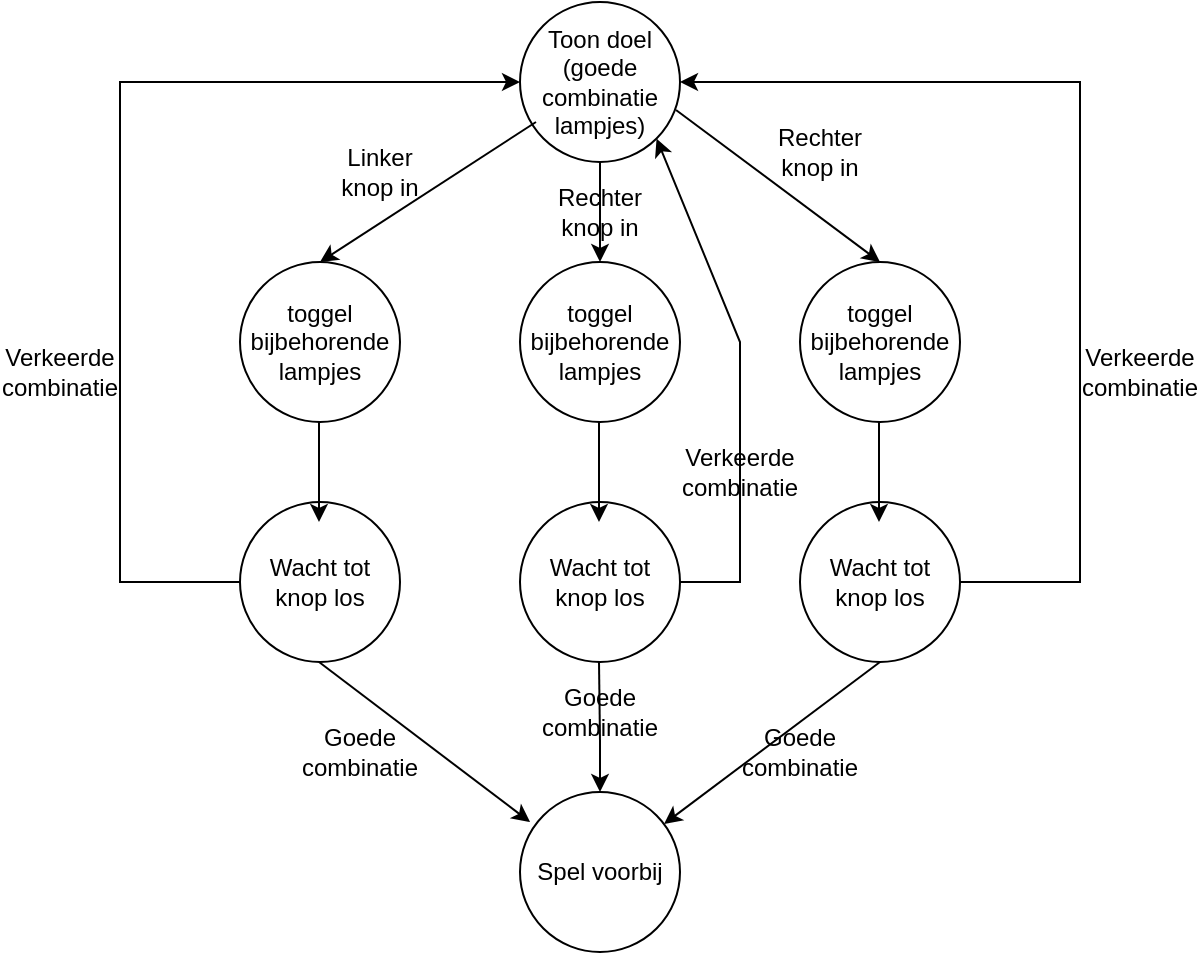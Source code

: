 <mxfile version="17.4.0" type="device"><diagram id="xibBpJumD8eRllp2r8OJ" name="Page-1"><mxGraphModel dx="830" dy="702" grid="1" gridSize="10" guides="1" tooltips="1" connect="1" arrows="1" fold="1" page="1" pageScale="1" pageWidth="827" pageHeight="1169" math="0" shadow="0"><root><mxCell id="0"/><mxCell id="1" parent="0"/><mxCell id="tDWB9Ygmnk80fs6iLhVZ-1" value="Toon doel (goede combinatie lampjes)" style="ellipse;whiteSpace=wrap;html=1;aspect=fixed;" vertex="1" parent="1"><mxGeometry x="320" y="150" width="80" height="80" as="geometry"/></mxCell><mxCell id="tDWB9Ygmnk80fs6iLhVZ-2" value="&lt;span&gt;toggel bijbehorende lampjes&lt;/span&gt;" style="ellipse;whiteSpace=wrap;html=1;aspect=fixed;" vertex="1" parent="1"><mxGeometry x="460" y="280" width="80" height="80" as="geometry"/></mxCell><mxCell id="tDWB9Ygmnk80fs6iLhVZ-3" value="toggel bijbehorende lampjes" style="ellipse;whiteSpace=wrap;html=1;aspect=fixed;" vertex="1" parent="1"><mxGeometry x="180" y="280" width="80" height="80" as="geometry"/></mxCell><mxCell id="tDWB9Ygmnk80fs6iLhVZ-4" value="&lt;span&gt;toggel bijbehorende lampjes&lt;/span&gt;" style="ellipse;whiteSpace=wrap;html=1;aspect=fixed;" vertex="1" parent="1"><mxGeometry x="320" y="280" width="80" height="80" as="geometry"/></mxCell><mxCell id="tDWB9Ygmnk80fs6iLhVZ-5" value="&lt;span&gt;Wacht tot knop los&lt;/span&gt;" style="ellipse;whiteSpace=wrap;html=1;aspect=fixed;" vertex="1" parent="1"><mxGeometry x="180" y="400" width="80" height="80" as="geometry"/></mxCell><mxCell id="tDWB9Ygmnk80fs6iLhVZ-6" value="&lt;span&gt;Wacht tot knop los&lt;/span&gt;" style="ellipse;whiteSpace=wrap;html=1;aspect=fixed;" vertex="1" parent="1"><mxGeometry x="320" y="400" width="80" height="80" as="geometry"/></mxCell><mxCell id="tDWB9Ygmnk80fs6iLhVZ-7" value="Wacht tot knop los" style="ellipse;whiteSpace=wrap;html=1;aspect=fixed;" vertex="1" parent="1"><mxGeometry x="460" y="400" width="80" height="80" as="geometry"/></mxCell><mxCell id="tDWB9Ygmnk80fs6iLhVZ-8" value="Spel voorbij" style="ellipse;whiteSpace=wrap;html=1;aspect=fixed;" vertex="1" parent="1"><mxGeometry x="320" y="545" width="80" height="80" as="geometry"/></mxCell><mxCell id="tDWB9Ygmnk80fs6iLhVZ-9" value="" style="endArrow=classic;html=1;rounded=0;exitX=0.5;exitY=1;exitDx=0;exitDy=0;entryX=0.5;entryY=0;entryDx=0;entryDy=0;" edge="1" parent="1" source="tDWB9Ygmnk80fs6iLhVZ-1" target="tDWB9Ygmnk80fs6iLhVZ-4"><mxGeometry width="50" height="50" relative="1" as="geometry"><mxPoint x="390" y="390" as="sourcePoint"/><mxPoint x="440" y="340" as="targetPoint"/></mxGeometry></mxCell><mxCell id="tDWB9Ygmnk80fs6iLhVZ-10" value="" style="endArrow=classic;html=1;rounded=0;exitX=0.5;exitY=1;exitDx=0;exitDy=0;entryX=0.5;entryY=0;entryDx=0;entryDy=0;" edge="1" parent="1"><mxGeometry width="50" height="50" relative="1" as="geometry"><mxPoint x="219.5" y="360" as="sourcePoint"/><mxPoint x="219.5" y="410" as="targetPoint"/></mxGeometry></mxCell><mxCell id="tDWB9Ygmnk80fs6iLhVZ-11" value="" style="endArrow=classic;html=1;rounded=0;exitX=0.5;exitY=1;exitDx=0;exitDy=0;entryX=0.5;entryY=0;entryDx=0;entryDy=0;" edge="1" parent="1"><mxGeometry width="50" height="50" relative="1" as="geometry"><mxPoint x="359.5" y="360" as="sourcePoint"/><mxPoint x="359.5" y="410" as="targetPoint"/></mxGeometry></mxCell><mxCell id="tDWB9Ygmnk80fs6iLhVZ-12" value="" style="endArrow=classic;html=1;rounded=0;exitX=0.5;exitY=1;exitDx=0;exitDy=0;entryX=0.5;entryY=0;entryDx=0;entryDy=0;" edge="1" parent="1"><mxGeometry width="50" height="50" relative="1" as="geometry"><mxPoint x="499.5" y="360" as="sourcePoint"/><mxPoint x="499.5" y="410" as="targetPoint"/></mxGeometry></mxCell><mxCell id="tDWB9Ygmnk80fs6iLhVZ-13" value="" style="endArrow=classic;html=1;rounded=0;exitX=0.5;exitY=1;exitDx=0;exitDy=0;entryX=0.063;entryY=0.188;entryDx=0;entryDy=0;entryPerimeter=0;" edge="1" parent="1" target="tDWB9Ygmnk80fs6iLhVZ-8"><mxGeometry width="50" height="50" relative="1" as="geometry"><mxPoint x="219.5" y="480" as="sourcePoint"/><mxPoint x="219.5" y="530" as="targetPoint"/></mxGeometry></mxCell><mxCell id="tDWB9Ygmnk80fs6iLhVZ-14" value="" style="endArrow=classic;html=1;rounded=0;exitX=0.5;exitY=1;exitDx=0;exitDy=0;entryX=0.5;entryY=0;entryDx=0;entryDy=0;startArrow=none;" edge="1" parent="1" target="tDWB9Ygmnk80fs6iLhVZ-8"><mxGeometry width="50" height="50" relative="1" as="geometry"><mxPoint x="360" y="520" as="sourcePoint"/><mxPoint x="359.5" y="530" as="targetPoint"/></mxGeometry></mxCell><mxCell id="tDWB9Ygmnk80fs6iLhVZ-15" value="" style="endArrow=classic;html=1;rounded=0;exitX=0.5;exitY=1;exitDx=0;exitDy=0;" edge="1" parent="1" source="tDWB9Ygmnk80fs6iLhVZ-7" target="tDWB9Ygmnk80fs6iLhVZ-8"><mxGeometry width="50" height="50" relative="1" as="geometry"><mxPoint x="529.5" y="390" as="sourcePoint"/><mxPoint x="529.5" y="440" as="targetPoint"/></mxGeometry></mxCell><mxCell id="tDWB9Ygmnk80fs6iLhVZ-16" value="" style="endArrow=classic;html=1;rounded=0;exitX=0.975;exitY=0.675;exitDx=0;exitDy=0;entryX=0.5;entryY=0;entryDx=0;entryDy=0;exitPerimeter=0;" edge="1" parent="1" source="tDWB9Ygmnk80fs6iLhVZ-1" target="tDWB9Ygmnk80fs6iLhVZ-2"><mxGeometry width="50" height="50" relative="1" as="geometry"><mxPoint x="540" y="210" as="sourcePoint"/><mxPoint x="432" y="291" as="targetPoint"/></mxGeometry></mxCell><mxCell id="tDWB9Ygmnk80fs6iLhVZ-17" value="" style="endArrow=classic;html=1;rounded=0;exitX=0.5;exitY=1;exitDx=0;exitDy=0;entryX=0.5;entryY=0;entryDx=0;entryDy=0;" edge="1" parent="1" target="tDWB9Ygmnk80fs6iLhVZ-3"><mxGeometry width="50" height="50" relative="1" as="geometry"><mxPoint x="328" y="210" as="sourcePoint"/><mxPoint x="220" y="291" as="targetPoint"/></mxGeometry></mxCell><mxCell id="tDWB9Ygmnk80fs6iLhVZ-18" value="Linker knop in" style="text;html=1;strokeColor=none;fillColor=none;align=center;verticalAlign=middle;whiteSpace=wrap;rounded=0;" vertex="1" parent="1"><mxGeometry x="220" y="220" width="60" height="30" as="geometry"/></mxCell><mxCell id="tDWB9Ygmnk80fs6iLhVZ-19" value="Rechter knop in" style="text;html=1;strokeColor=none;fillColor=none;align=center;verticalAlign=middle;whiteSpace=wrap;rounded=0;" vertex="1" parent="1"><mxGeometry x="330" y="240" width="60" height="30" as="geometry"/></mxCell><mxCell id="tDWB9Ygmnk80fs6iLhVZ-20" value="Rechter knop in" style="text;html=1;strokeColor=none;fillColor=none;align=center;verticalAlign=middle;whiteSpace=wrap;rounded=0;" vertex="1" parent="1"><mxGeometry x="440" y="210" width="60" height="30" as="geometry"/></mxCell><mxCell id="tDWB9Ygmnk80fs6iLhVZ-21" value="Goede combinatie" style="text;html=1;strokeColor=none;fillColor=none;align=center;verticalAlign=middle;whiteSpace=wrap;rounded=0;" vertex="1" parent="1"><mxGeometry x="210" y="510" width="60" height="30" as="geometry"/></mxCell><mxCell id="tDWB9Ygmnk80fs6iLhVZ-24" value="" style="endArrow=none;html=1;rounded=0;exitX=0.5;exitY=1;exitDx=0;exitDy=0;" edge="1" parent="1"><mxGeometry width="50" height="50" relative="1" as="geometry"><mxPoint x="359.5" y="480" as="sourcePoint"/><mxPoint x="360" y="520" as="targetPoint"/></mxGeometry></mxCell><mxCell id="tDWB9Ygmnk80fs6iLhVZ-25" value="Goede combinatie" style="text;html=1;strokeColor=none;fillColor=none;align=center;verticalAlign=middle;whiteSpace=wrap;rounded=0;" vertex="1" parent="1"><mxGeometry x="430" y="510" width="60" height="30" as="geometry"/></mxCell><mxCell id="tDWB9Ygmnk80fs6iLhVZ-26" value="Goede combinatie" style="text;html=1;strokeColor=none;fillColor=none;align=center;verticalAlign=middle;whiteSpace=wrap;rounded=0;" vertex="1" parent="1"><mxGeometry x="330" y="490" width="60" height="30" as="geometry"/></mxCell><mxCell id="tDWB9Ygmnk80fs6iLhVZ-27" value="" style="endArrow=classic;html=1;rounded=0;exitX=0;exitY=0.5;exitDx=0;exitDy=0;entryX=0;entryY=0.5;entryDx=0;entryDy=0;" edge="1" parent="1" source="tDWB9Ygmnk80fs6iLhVZ-5" target="tDWB9Ygmnk80fs6iLhVZ-1"><mxGeometry width="50" height="50" relative="1" as="geometry"><mxPoint x="120" y="440" as="sourcePoint"/><mxPoint x="100" y="180" as="targetPoint"/><Array as="points"><mxPoint x="120" y="440"/><mxPoint x="120" y="190"/></Array></mxGeometry></mxCell><mxCell id="tDWB9Ygmnk80fs6iLhVZ-28" value="" style="endArrow=classic;html=1;rounded=0;entryX=1;entryY=0.5;entryDx=0;entryDy=0;exitX=1;exitY=0.5;exitDx=0;exitDy=0;" edge="1" parent="1" source="tDWB9Ygmnk80fs6iLhVZ-7" target="tDWB9Ygmnk80fs6iLhVZ-1"><mxGeometry width="50" height="50" relative="1" as="geometry"><mxPoint x="540" y="445" as="sourcePoint"/><mxPoint x="400" y="195" as="targetPoint"/><Array as="points"><mxPoint x="600" y="440"/><mxPoint x="600" y="190"/></Array></mxGeometry></mxCell><mxCell id="tDWB9Ygmnk80fs6iLhVZ-29" value="" style="endArrow=classic;html=1;rounded=0;exitX=1;exitY=0.5;exitDx=0;exitDy=0;entryX=1;entryY=1;entryDx=0;entryDy=0;" edge="1" parent="1" target="tDWB9Ygmnk80fs6iLhVZ-1"><mxGeometry width="50" height="50" relative="1" as="geometry"><mxPoint x="400" y="440" as="sourcePoint"/><mxPoint x="460" y="110" as="targetPoint"/><Array as="points"><mxPoint x="430" y="440"/><mxPoint x="430" y="320"/></Array></mxGeometry></mxCell><mxCell id="tDWB9Ygmnk80fs6iLhVZ-30" value="Verkeerde combinatie" style="text;html=1;strokeColor=none;fillColor=none;align=center;verticalAlign=middle;whiteSpace=wrap;rounded=0;" vertex="1" parent="1"><mxGeometry x="600" y="320" width="60" height="30" as="geometry"/></mxCell><mxCell id="tDWB9Ygmnk80fs6iLhVZ-31" value="Verkeerde combinatie" style="text;html=1;strokeColor=none;fillColor=none;align=center;verticalAlign=middle;whiteSpace=wrap;rounded=0;" vertex="1" parent="1"><mxGeometry x="400" y="370" width="60" height="30" as="geometry"/></mxCell><mxCell id="tDWB9Ygmnk80fs6iLhVZ-32" value="Verkeerde combinatie" style="text;html=1;strokeColor=none;fillColor=none;align=center;verticalAlign=middle;whiteSpace=wrap;rounded=0;" vertex="1" parent="1"><mxGeometry x="60" y="320" width="60" height="30" as="geometry"/></mxCell></root></mxGraphModel></diagram></mxfile>